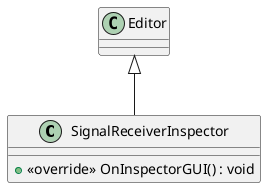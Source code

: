@startuml
class SignalReceiverInspector {
    + <<override>> OnInspectorGUI() : void
}
Editor <|-- SignalReceiverInspector
@enduml
